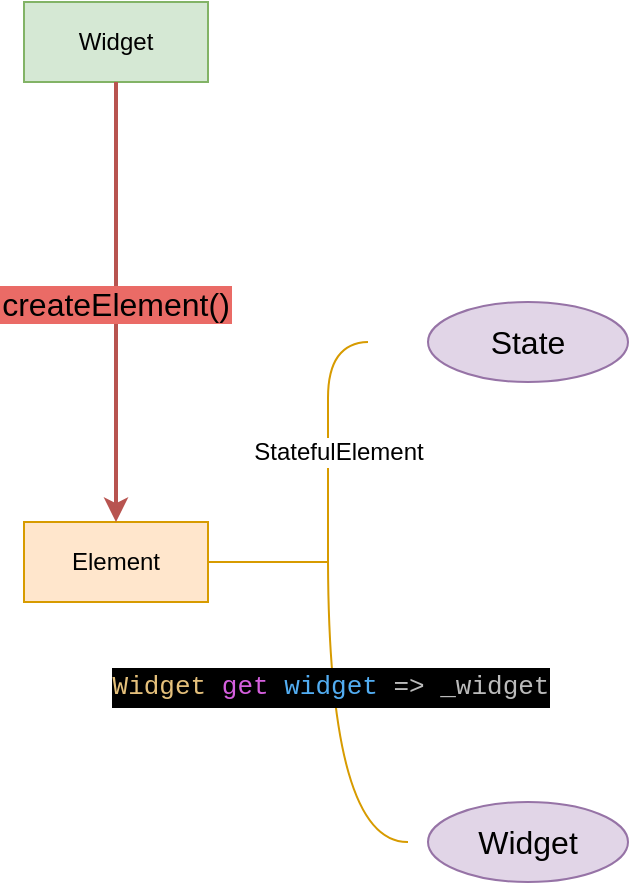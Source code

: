 <mxfile version="12.3.3" type="github" pages="1">
  <diagram name="Page-1" id="c7558073-3199-34d8-9f00-42111426c3f3">
    <mxGraphModel dx="907" dy="590" grid="1" gridSize="10" guides="1" tooltips="1" connect="1" arrows="1" fold="1" page="1" pageScale="1" pageWidth="826" pageHeight="1169" background="#ffffff" math="0" shadow="0">
      <root>
        <mxCell id="0"/>
        <mxCell id="1" parent="0"/>
        <mxCell id="bBKJvXEdyRgA-8yyMrmf-96" value="Widget" style="rounded=0;whiteSpace=wrap;html=1;fillColor=#d5e8d4;strokeColor=#82b366;" parent="1" vertex="1">
          <mxGeometry x="338" y="310" width="92" height="40" as="geometry"/>
        </mxCell>
        <mxCell id="bBKJvXEdyRgA-8yyMrmf-151" style="edgeStyle=orthogonalEdgeStyle;curved=1;comic=0;jumpSize=11;orthogonalLoop=1;jettySize=auto;html=0;shadow=0;labelBackgroundColor=#EA6B66;startArrow=none;startFill=0;endArrow=none;endFill=0;strokeColor=#d79b00;strokeWidth=1;fontSize=16;fontColor=#000000;fillColor=#ffe6cc;" parent="1" source="bBKJvXEdyRgA-8yyMrmf-105" edge="1">
          <mxGeometry relative="1" as="geometry">
            <mxPoint x="490" y="590" as="targetPoint"/>
          </mxGeometry>
        </mxCell>
        <mxCell id="bBKJvXEdyRgA-8yyMrmf-105" value="Element" style="rounded=0;whiteSpace=wrap;html=1;fillColor=#ffe6cc;strokeColor=#d79b00;" parent="1" vertex="1">
          <mxGeometry x="338" y="570" width="92" height="40" as="geometry"/>
        </mxCell>
        <mxCell id="bBKJvXEdyRgA-8yyMrmf-128" value="createElement()" style="edgeStyle=orthogonalEdgeStyle;curved=1;comic=0;jumpSize=11;orthogonalLoop=1;jettySize=auto;entryX=0.5;entryY=1;entryDx=0;entryDy=0;shadow=0;startArrow=classic;startFill=1;endArrow=none;endFill=0;strokeColor=#b85450;strokeWidth=2;fillColor=#f8cecc;labelBackgroundColor=#EA6B66;labelBorderColor=#EA6B66;spacingTop=0;spacingLeft=0;spacing=7;spacingBottom=0;fontSize=16;fontColor=#000000;" parent="1" source="bBKJvXEdyRgA-8yyMrmf-105" target="bBKJvXEdyRgA-8yyMrmf-96" edge="1">
          <mxGeometry relative="1" as="geometry"/>
        </mxCell>
        <mxCell id="bBKJvXEdyRgA-8yyMrmf-152" style="edgeStyle=orthogonalEdgeStyle;curved=1;comic=0;jumpSize=11;orthogonalLoop=1;jettySize=auto;html=0;shadow=0;labelBackgroundColor=#EA6B66;startArrow=none;startFill=0;endArrow=none;endFill=0;strokeColor=#d79b00;strokeWidth=1;fontSize=16;fontColor=#000000;fillColor=#ffe6cc;" parent="1" edge="1">
          <mxGeometry relative="1" as="geometry">
            <mxPoint x="490" y="590" as="targetPoint"/>
            <mxPoint x="510" y="480" as="sourcePoint"/>
          </mxGeometry>
        </mxCell>
        <mxCell id="bBKJvXEdyRgA-8yyMrmf-154" value="StatefulElement" style="text;html=1;align=center;verticalAlign=middle;resizable=0;points=[];;labelBackgroundColor=#ffffff;fontSize=12;fontColor=#000000;" parent="bBKJvXEdyRgA-8yyMrmf-152" vertex="1" connectable="0">
          <mxGeometry x="0.147" y="5" relative="1" as="geometry">
            <mxPoint as="offset"/>
          </mxGeometry>
        </mxCell>
        <mxCell id="bBKJvXEdyRgA-8yyMrmf-130" value="State" style="ellipse;whiteSpace=wrap;html=1;fontSize=16;fillColor=#e1d5e7;strokeColor=#9673a6;" parent="1" vertex="1">
          <mxGeometry x="540" y="460" width="100" height="40" as="geometry"/>
        </mxCell>
        <mxCell id="qjrUsQswDmsK_vlRTSoO-1" value="Widget" style="ellipse;whiteSpace=wrap;html=1;fontSize=16;fillColor=#e1d5e7;strokeColor=#9673a6;" vertex="1" parent="1">
          <mxGeometry x="540" y="710" width="100" height="40" as="geometry"/>
        </mxCell>
        <mxCell id="qjrUsQswDmsK_vlRTSoO-4" style="edgeStyle=orthogonalEdgeStyle;curved=1;comic=0;jumpSize=11;orthogonalLoop=1;jettySize=auto;html=0;shadow=0;labelBackgroundColor=#EA6B66;startArrow=none;startFill=0;endArrow=none;endFill=0;strokeColor=#d79b00;strokeWidth=1;fontSize=16;fontColor=#000000;fillColor=#ffe6cc;" edge="1" parent="1">
          <mxGeometry relative="1" as="geometry">
            <mxPoint x="490" y="590" as="targetPoint"/>
            <mxPoint x="530" y="730" as="sourcePoint"/>
          </mxGeometry>
        </mxCell>
        <mxCell id="qjrUsQswDmsK_vlRTSoO-8" value="&lt;div style=&quot;color: rgb(187 , 187 , 187) ; background-color: rgb(0 , 0 , 0) ; font-family: &amp;#34;menlo&amp;#34; , &amp;#34;monaco&amp;#34; , &amp;#34;courier new&amp;#34; , monospace ; font-size: 13px ; line-height: 20px ; white-space: pre&quot;&gt;&lt;span style=&quot;color: #e5c07b&quot;&gt;Widget&lt;/span&gt; &lt;span style=&quot;color: #d55fde&quot;&gt;get&lt;/span&gt; &lt;span style=&quot;color: #52adf2&quot;&gt;widget&lt;/span&gt; =&amp;gt; _widget&lt;/div&gt;" style="text;html=1;align=center;verticalAlign=middle;resizable=0;points=[];;labelBackgroundColor=#ffffff;" vertex="1" connectable="0" parent="qjrUsQswDmsK_vlRTSoO-4">
          <mxGeometry x="0.311" y="-1" relative="1" as="geometry">
            <mxPoint as="offset"/>
          </mxGeometry>
        </mxCell>
      </root>
    </mxGraphModel>
  </diagram>
</mxfile>
